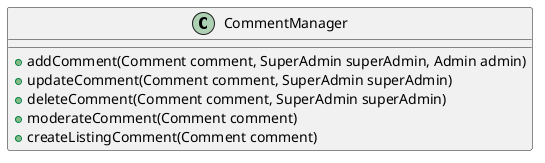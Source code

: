 @startuml CommentManager

Class CommentManager {

    + addComment(Comment comment, SuperAdmin superAdmin, Admin admin)
    + updateComment(Comment comment, SuperAdmin superAdmin)
    + deleteComment(Comment comment, SuperAdmin superAdmin)
    + moderateComment(Comment comment)
    + createListingComment(Comment comment)
    
    }

@enduml